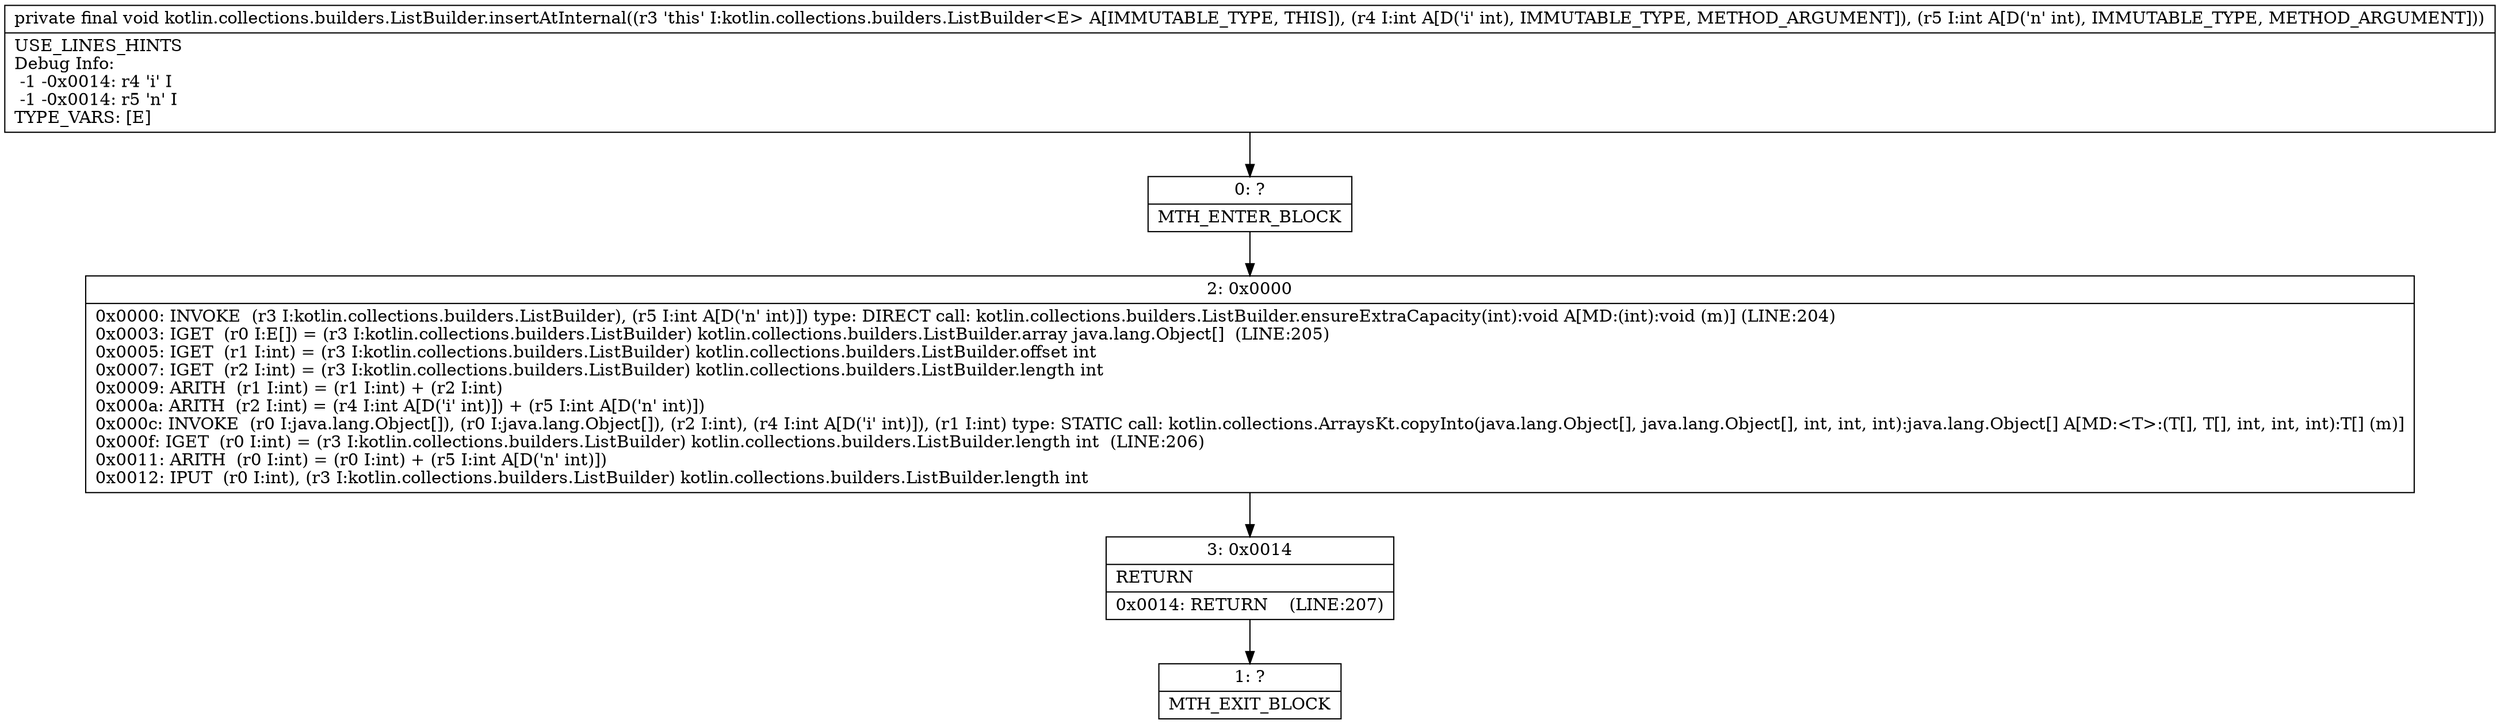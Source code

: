 digraph "CFG forkotlin.collections.builders.ListBuilder.insertAtInternal(II)V" {
Node_0 [shape=record,label="{0\:\ ?|MTH_ENTER_BLOCK\l}"];
Node_2 [shape=record,label="{2\:\ 0x0000|0x0000: INVOKE  (r3 I:kotlin.collections.builders.ListBuilder), (r5 I:int A[D('n' int)]) type: DIRECT call: kotlin.collections.builders.ListBuilder.ensureExtraCapacity(int):void A[MD:(int):void (m)] (LINE:204)\l0x0003: IGET  (r0 I:E[]) = (r3 I:kotlin.collections.builders.ListBuilder) kotlin.collections.builders.ListBuilder.array java.lang.Object[]  (LINE:205)\l0x0005: IGET  (r1 I:int) = (r3 I:kotlin.collections.builders.ListBuilder) kotlin.collections.builders.ListBuilder.offset int \l0x0007: IGET  (r2 I:int) = (r3 I:kotlin.collections.builders.ListBuilder) kotlin.collections.builders.ListBuilder.length int \l0x0009: ARITH  (r1 I:int) = (r1 I:int) + (r2 I:int) \l0x000a: ARITH  (r2 I:int) = (r4 I:int A[D('i' int)]) + (r5 I:int A[D('n' int)]) \l0x000c: INVOKE  (r0 I:java.lang.Object[]), (r0 I:java.lang.Object[]), (r2 I:int), (r4 I:int A[D('i' int)]), (r1 I:int) type: STATIC call: kotlin.collections.ArraysKt.copyInto(java.lang.Object[], java.lang.Object[], int, int, int):java.lang.Object[] A[MD:\<T\>:(T[], T[], int, int, int):T[] (m)]\l0x000f: IGET  (r0 I:int) = (r3 I:kotlin.collections.builders.ListBuilder) kotlin.collections.builders.ListBuilder.length int  (LINE:206)\l0x0011: ARITH  (r0 I:int) = (r0 I:int) + (r5 I:int A[D('n' int)]) \l0x0012: IPUT  (r0 I:int), (r3 I:kotlin.collections.builders.ListBuilder) kotlin.collections.builders.ListBuilder.length int \l}"];
Node_3 [shape=record,label="{3\:\ 0x0014|RETURN\l|0x0014: RETURN    (LINE:207)\l}"];
Node_1 [shape=record,label="{1\:\ ?|MTH_EXIT_BLOCK\l}"];
MethodNode[shape=record,label="{private final void kotlin.collections.builders.ListBuilder.insertAtInternal((r3 'this' I:kotlin.collections.builders.ListBuilder\<E\> A[IMMUTABLE_TYPE, THIS]), (r4 I:int A[D('i' int), IMMUTABLE_TYPE, METHOD_ARGUMENT]), (r5 I:int A[D('n' int), IMMUTABLE_TYPE, METHOD_ARGUMENT]))  | USE_LINES_HINTS\lDebug Info:\l  \-1 \-0x0014: r4 'i' I\l  \-1 \-0x0014: r5 'n' I\lTYPE_VARS: [E]\l}"];
MethodNode -> Node_0;Node_0 -> Node_2;
Node_2 -> Node_3;
Node_3 -> Node_1;
}


